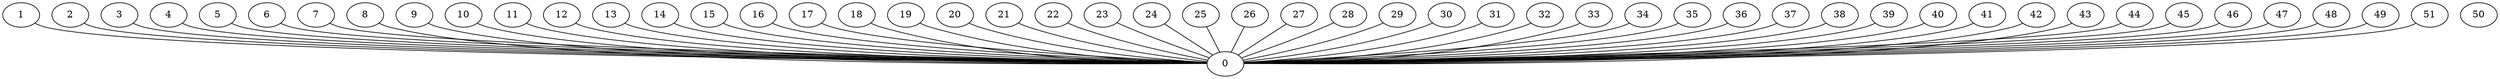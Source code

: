 graph G {
0;
1;
2;
3;
4;
5;
6;
7;
8;
9;
10;
11;
12;
13;
14;
15;
16;
17;
18;
19;
20;
21;
22;
23;
24;
25;
26;
27;
28;
29;
30;
31;
32;
33;
34;
35;
36;
37;
38;
39;
40;
41;
42;
43;
44;
45;
46;
47;
48;
49;
50;
51;
1--0 ;
2--0 ;
4--0 ;
3--0 ;
5--0 ;
7--0 ;
6--0 ;
8--0 ;
11--0 ;
10--0 ;
9--0 ;
12--0 ;
13--0 ;
14--0 ;
17--0 ;
16--0 ;
15--0 ;
18--0 ;
21--0 ;
20--0 ;
19--0 ;
22--0 ;
23--0 ;
24--0 ;
25--0 ;
27--0 ;
26--0 ;
28--0 ;
29--0 ;
31--0 ;
30--0 ;
32--0 ;
34--0 ;
33--0 ;
35--0 ;
36--0 ;
37--0 ;
38--0 ;
42--0 ;
41--0 ;
40--0 ;
39--0 ;
44--0 ;
43--0 ;
45--0 ;
46--0 ;
47--0 ;
48--0 ;
49--0 ;
51--0 ;
}
